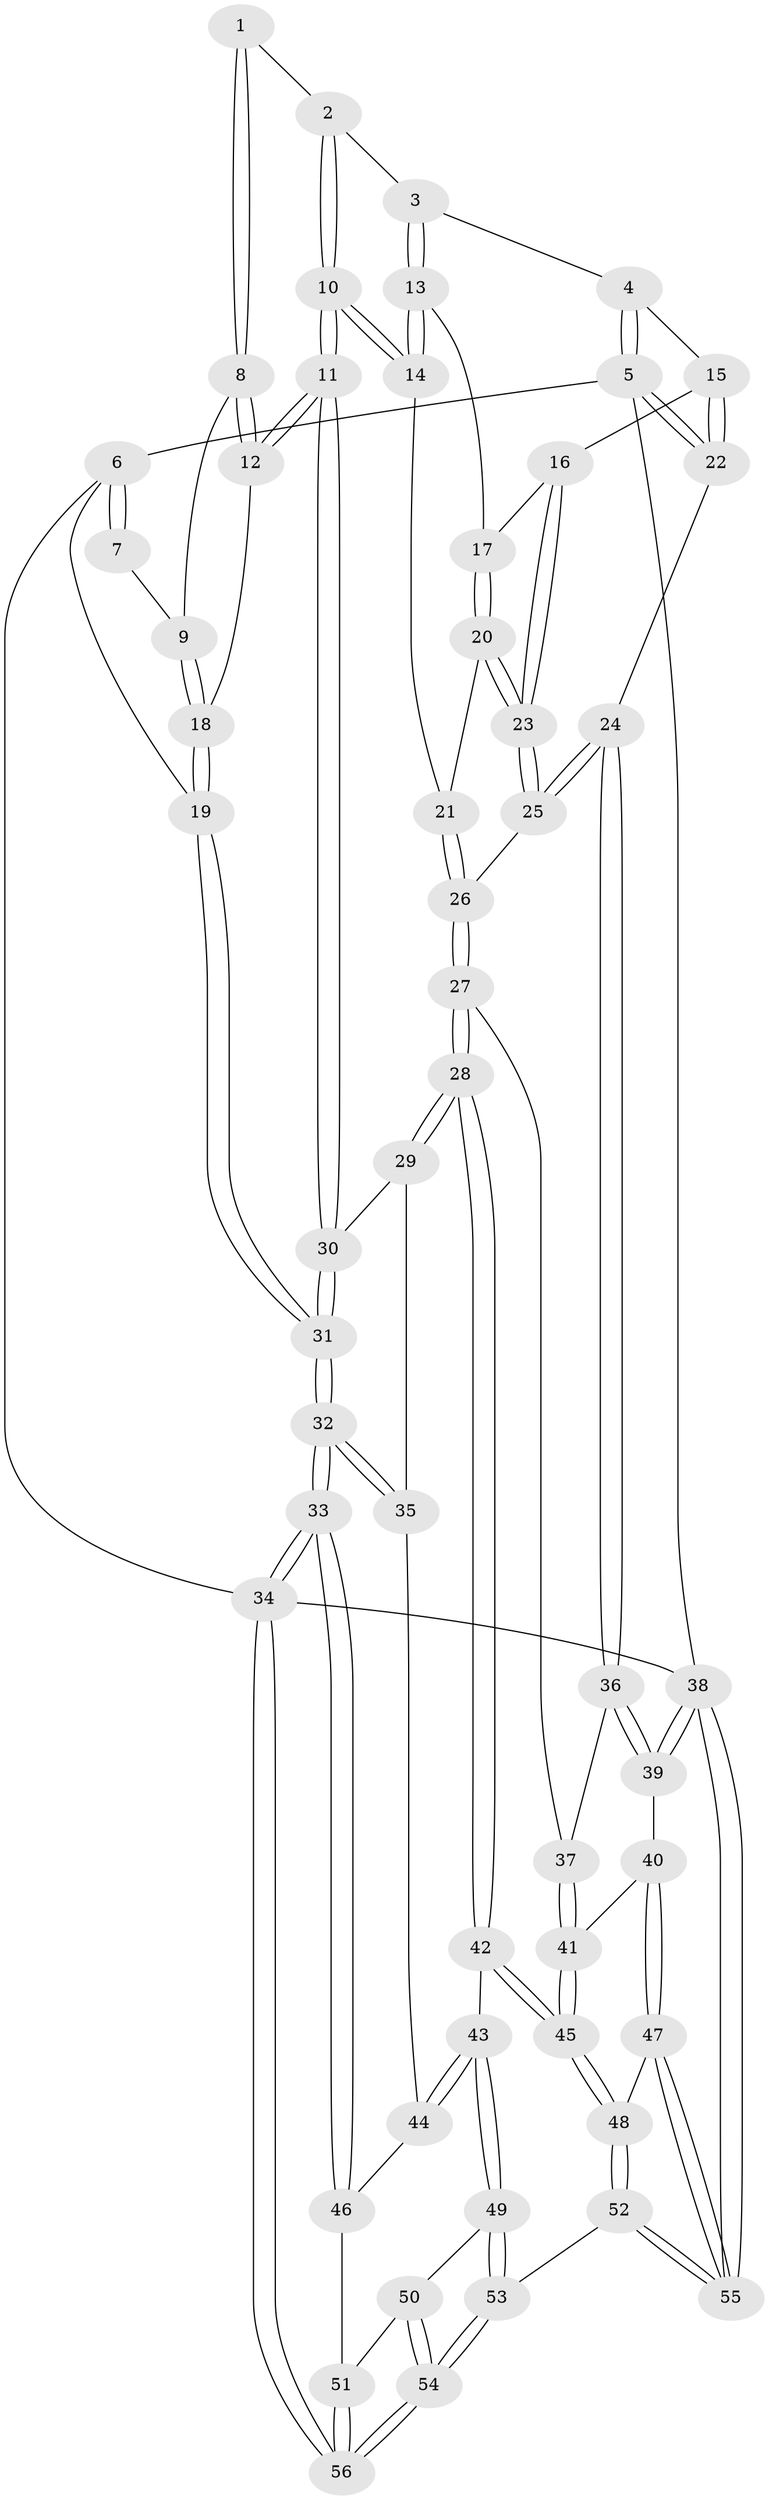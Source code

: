 // Generated by graph-tools (version 1.1) at 2025/11/02/27/25 16:11:58]
// undirected, 56 vertices, 137 edges
graph export_dot {
graph [start="1"]
  node [color=gray90,style=filled];
  1 [pos="+0.29521758578945834+0"];
  2 [pos="+0.3629095036874711+0"];
  3 [pos="+0.3716666388809529+0"];
  4 [pos="+0.7327086790287602+0"];
  5 [pos="+1+0"];
  6 [pos="+0+0"];
  7 [pos="+0+0"];
  8 [pos="+0.1926748272453977+0.028937741968327484"];
  9 [pos="+0.12488949085504594+0.026452857545984816"];
  10 [pos="+0.33321829627051186+0.15889384140285745"];
  11 [pos="+0.26758585341846447+0.22510854170022035"];
  12 [pos="+0.24328398965749407+0.1972105187017748"];
  13 [pos="+0.5009256260831831+0.04234269830556683"];
  14 [pos="+0.41265383240214576+0.15573349715617998"];
  15 [pos="+0.7270409711368432+0"];
  16 [pos="+0.7223240205425457+0"];
  17 [pos="+0.5390889267043137+0.05454810831751706"];
  18 [pos="+0.11306464870818411+0.09766088359981419"];
  19 [pos="+0+0.08601022174250562"];
  20 [pos="+0.5595643467339086+0.1739933120962439"];
  21 [pos="+0.5352626254890472+0.18716600591221635"];
  22 [pos="+1+0.2477263030133485"];
  23 [pos="+0.7517915375717792+0.14532812150287067"];
  24 [pos="+1+0.33055823894142944"];
  25 [pos="+0.7974628154979307+0.20337483466296263"];
  26 [pos="+0.5345063339851505+0.43937406947679836"];
  27 [pos="+0.49664949457382257+0.5160600638369297"];
  28 [pos="+0.472653153832773+0.5377271836876205"];
  29 [pos="+0.24965743291127718+0.3389866545454628"];
  30 [pos="+0.2413268800666697+0.32250858420248507"];
  31 [pos="+0+0.2976968982189228"];
  32 [pos="+0+0.5776315938622252"];
  33 [pos="+0+0.7565374647150409"];
  34 [pos="+0+1"];
  35 [pos="+0.06360565483045653+0.6110743555817727"];
  36 [pos="+1+0.34115857818058387"];
  37 [pos="+0.785238234471093+0.47257871256099293"];
  38 [pos="+1+1"];
  39 [pos="+1+0.5988688652073813"];
  40 [pos="+0.9205214516199167+0.6973841803556677"];
  41 [pos="+0.7731601202592413+0.6858856068732953"];
  42 [pos="+0.4724907697590008+0.544742386184021"];
  43 [pos="+0.3444101326701496+0.6928989713698065"];
  44 [pos="+0.12256162545016935+0.6639550589623398"];
  45 [pos="+0.6403345238125498+0.7161203279108591"];
  46 [pos="+0.0928754056545732+0.7950090864649142"];
  47 [pos="+0.8363789561786449+0.930558143276627"];
  48 [pos="+0.6488170819052005+0.8515199890586829"];
  49 [pos="+0.34152687786616404+0.719738776309056"];
  50 [pos="+0.1667797515708931+0.841763976017617"];
  51 [pos="+0.1049501480167175+0.8353506259592451"];
  52 [pos="+0.4427472399560482+1"];
  53 [pos="+0.3994650630814462+1"];
  54 [pos="+0.3438532942952964+1"];
  55 [pos="+1+1"];
  56 [pos="+0+1"];
  1 -- 2;
  1 -- 8;
  1 -- 8;
  2 -- 3;
  2 -- 10;
  2 -- 10;
  3 -- 4;
  3 -- 13;
  3 -- 13;
  4 -- 5;
  4 -- 5;
  4 -- 15;
  5 -- 6;
  5 -- 22;
  5 -- 22;
  5 -- 38;
  6 -- 7;
  6 -- 7;
  6 -- 19;
  6 -- 34;
  7 -- 9;
  8 -- 9;
  8 -- 12;
  8 -- 12;
  9 -- 18;
  9 -- 18;
  10 -- 11;
  10 -- 11;
  10 -- 14;
  10 -- 14;
  11 -- 12;
  11 -- 12;
  11 -- 30;
  11 -- 30;
  12 -- 18;
  13 -- 14;
  13 -- 14;
  13 -- 17;
  14 -- 21;
  15 -- 16;
  15 -- 22;
  15 -- 22;
  16 -- 17;
  16 -- 23;
  16 -- 23;
  17 -- 20;
  17 -- 20;
  18 -- 19;
  18 -- 19;
  19 -- 31;
  19 -- 31;
  20 -- 21;
  20 -- 23;
  20 -- 23;
  21 -- 26;
  21 -- 26;
  22 -- 24;
  23 -- 25;
  23 -- 25;
  24 -- 25;
  24 -- 25;
  24 -- 36;
  24 -- 36;
  25 -- 26;
  26 -- 27;
  26 -- 27;
  27 -- 28;
  27 -- 28;
  27 -- 37;
  28 -- 29;
  28 -- 29;
  28 -- 42;
  28 -- 42;
  29 -- 30;
  29 -- 35;
  30 -- 31;
  30 -- 31;
  31 -- 32;
  31 -- 32;
  32 -- 33;
  32 -- 33;
  32 -- 35;
  32 -- 35;
  33 -- 34;
  33 -- 34;
  33 -- 46;
  33 -- 46;
  34 -- 56;
  34 -- 56;
  34 -- 38;
  35 -- 44;
  36 -- 37;
  36 -- 39;
  36 -- 39;
  37 -- 41;
  37 -- 41;
  38 -- 39;
  38 -- 39;
  38 -- 55;
  38 -- 55;
  39 -- 40;
  40 -- 41;
  40 -- 47;
  40 -- 47;
  41 -- 45;
  41 -- 45;
  42 -- 43;
  42 -- 45;
  42 -- 45;
  43 -- 44;
  43 -- 44;
  43 -- 49;
  43 -- 49;
  44 -- 46;
  45 -- 48;
  45 -- 48;
  46 -- 51;
  47 -- 48;
  47 -- 55;
  47 -- 55;
  48 -- 52;
  48 -- 52;
  49 -- 50;
  49 -- 53;
  49 -- 53;
  50 -- 51;
  50 -- 54;
  50 -- 54;
  51 -- 56;
  51 -- 56;
  52 -- 53;
  52 -- 55;
  52 -- 55;
  53 -- 54;
  53 -- 54;
  54 -- 56;
  54 -- 56;
}
